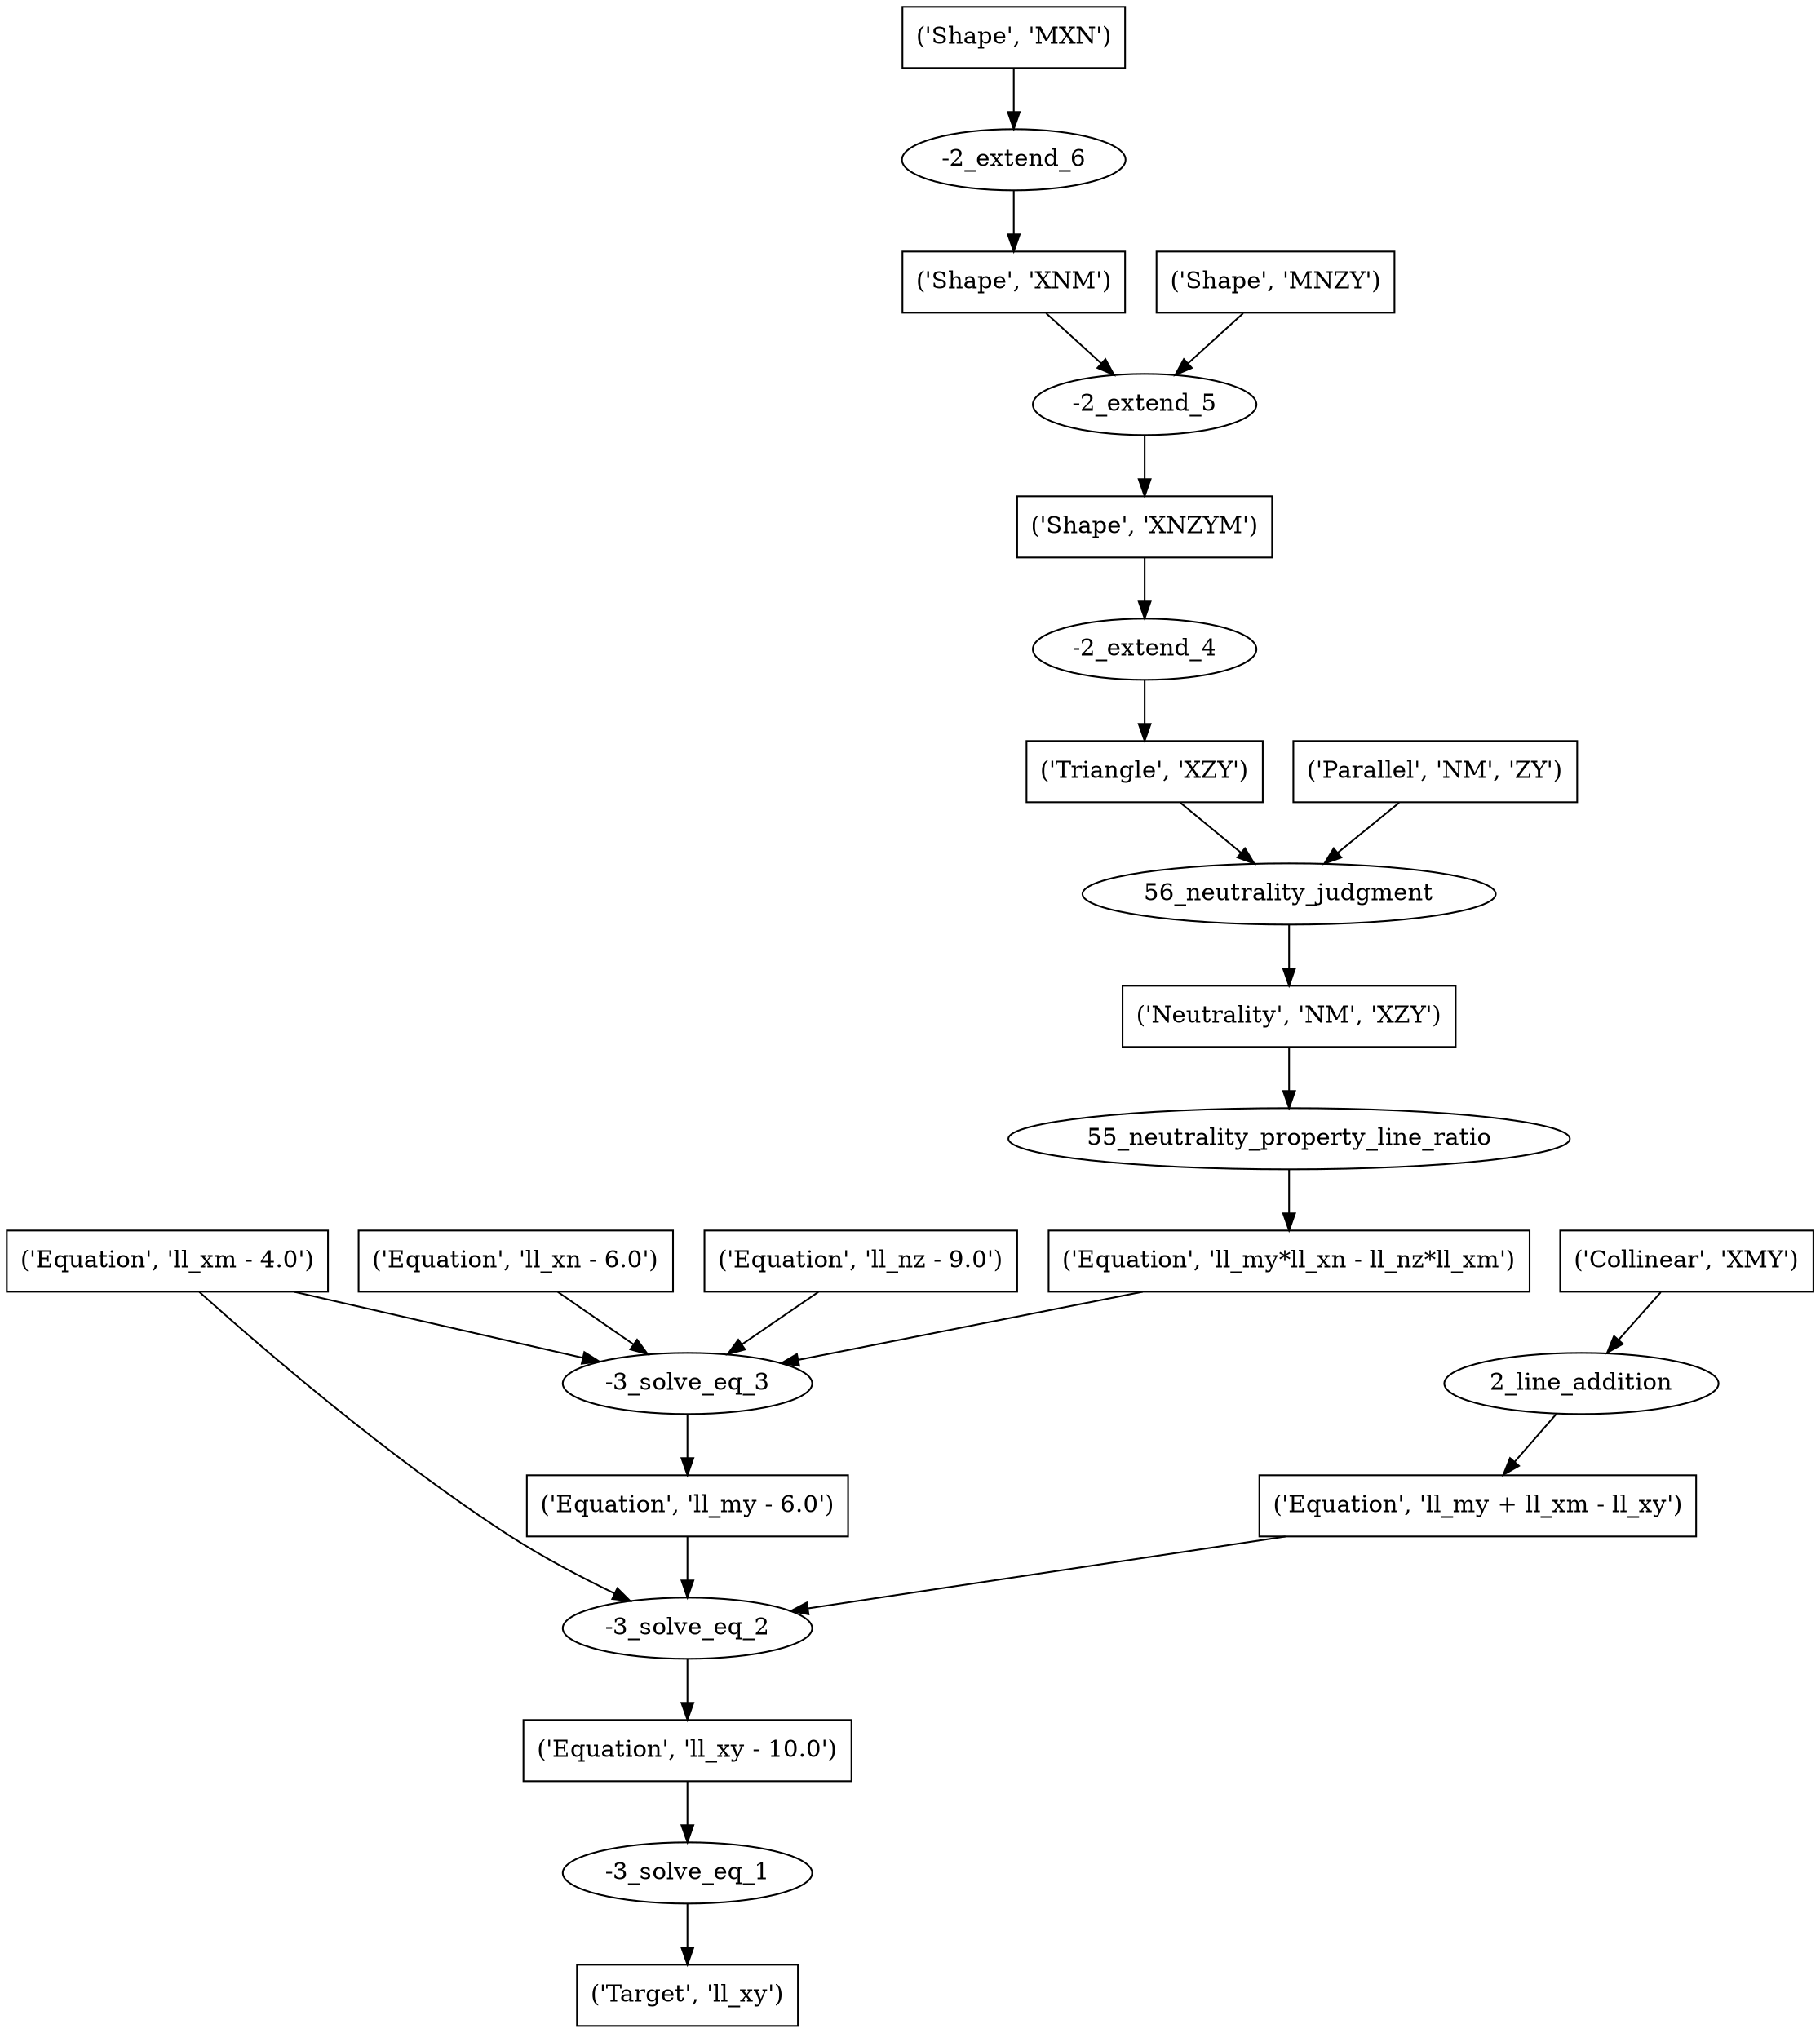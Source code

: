digraph 85 {
	0 [label="('Target', 'll_xy')" shape=box]
	1 [label="-3_solve_eq_1"]
	1 -> 0
	2 [label="('Equation', 'll_xy - 10.0')" shape=box]
	2 -> 1
	3 [label="-3_solve_eq_2"]
	3 -> 2
	4 [label="('Equation', 'll_xm - 4.0')" shape=box]
	4 -> 3
	5 [label="('Equation', 'll_my - 6.0')" shape=box]
	5 -> 3
	6 [label="('Equation', 'll_my + ll_xm - ll_xy')" shape=box]
	6 -> 3
	7 [label="-3_solve_eq_3"]
	7 -> 5
	4 -> 7
	8 [label="('Equation', 'll_xn - 6.0')" shape=box]
	8 -> 7
	9 [label="('Equation', 'll_nz - 9.0')" shape=box]
	9 -> 7
	10 [label="('Equation', 'll_my*ll_xn - ll_nz*ll_xm')" shape=box]
	10 -> 7
	11 [label="2_line_addition"]
	11 -> 6
	12 [label="('Collinear', 'XMY')" shape=box]
	12 -> 11
	13 [label="55_neutrality_property_line_ratio"]
	13 -> 10
	14 [label="('Neutrality', 'NM', 'XZY')" shape=box]
	14 -> 13
	15 [label="56_neutrality_judgment"]
	15 -> 14
	16 [label="('Triangle', 'XZY')" shape=box]
	16 -> 15
	17 [label="('Parallel', 'NM', 'ZY')" shape=box]
	17 -> 15
	18 [label="-2_extend_4"]
	18 -> 16
	19 [label="('Shape', 'XNZYM')" shape=box]
	19 -> 18
	20 [label="-2_extend_5"]
	20 -> 19
	21 [label="('Shape', 'XNM')" shape=box]
	21 -> 20
	22 [label="('Shape', 'MNZY')" shape=box]
	22 -> 20
	23 [label="-2_extend_6"]
	23 -> 21
	24 [label="('Shape', 'MXN')" shape=box]
	24 -> 23
}
